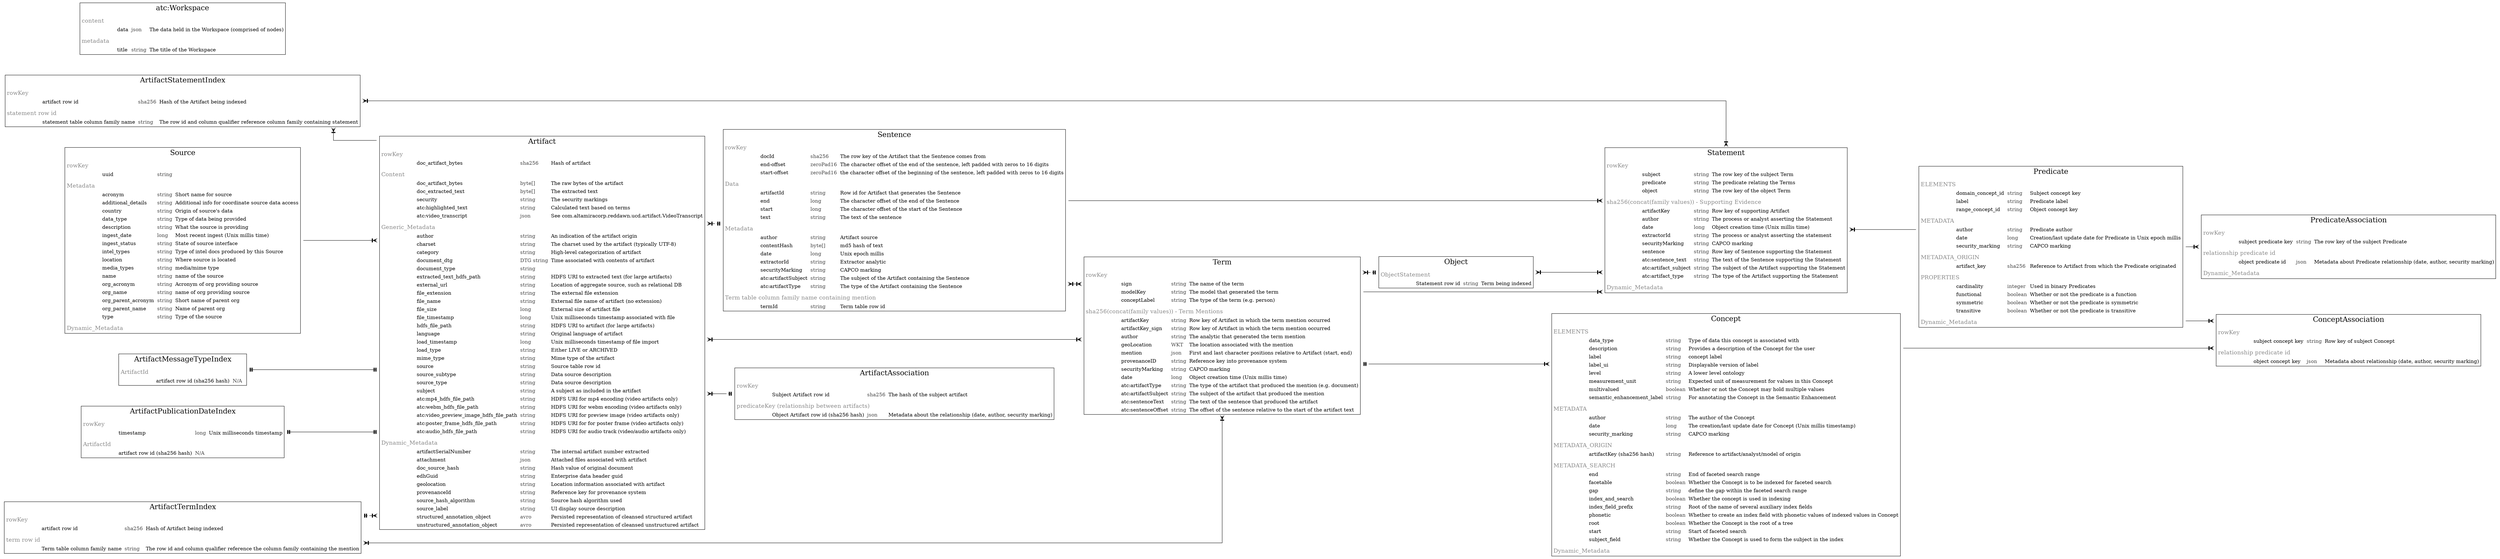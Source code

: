 digraph models_diagram {
  graph [splines=ortho, nodesep=0.7]
  node [shape=plaintext]
  rankdir = LR

  "Artifact" [label=<<table border="1" cellborder="0" cellspacing="0" cellpadding="4"><tr><td colspan="4" align="CENTER"><font point-size="20">Artifact</font></td></tr><tr><td colspan="4"><table height="0" border="0" bgcolor="#333333" cellborder="0" cellspacing="0" cellpadding="0"><tr><td></td></tr></table></td></tr><tr><td colspan="4" color="GREY" align="LEFT"><font color="#888888" point-size="16">rowKey</font></td></tr><tr><td align="LEFT" width="100"></td><td align="LEFT">doc_artifact_bytes</td><td align="LEFT"><font color="#444444">sha256</font></td><td align="LEFT">Hash of artifact</td></tr><tr><td colspan="4"><table height="0" border="0" bgcolor="#333333" cellborder="0" cellspacing="0" cellpadding="0"><tr><td></td></tr></table></td></tr><tr><td colspan="4" color="GREY" align="LEFT"><font color="#888888" point-size="16">Content</font></td></tr><tr><td align="LEFT" width="100"></td><td align="LEFT">doc_artifact_bytes</td><td align="LEFT"><font color="#444444">byte[]</font></td><td align="LEFT">The raw bytes of the artifact</td></tr><tr><td align="LEFT" width="100"></td><td align="LEFT">doc_extracted_text</td><td align="LEFT"><font color="#444444">byte[]</font></td><td align="LEFT">The extracted text</td></tr><tr><td align="LEFT" width="100"></td><td align="LEFT">security</td><td align="LEFT"><font color="#444444">string</font></td><td align="LEFT">The security markings</td></tr><tr><td align="LEFT" width="100"></td><td align="LEFT">atc:highlighted_text</td><td align="LEFT"><font color="#444444">string</font></td><td align="LEFT">Calculated text based on terms</td></tr><tr><td align="LEFT" width="100"></td><td align="LEFT">atc:video_transcript</td><td align="LEFT"><font color="#444444">json</font></td><td align="LEFT">See com.altamiracorp.reddawn.ucd.artifact.VideoTranscript</td></tr><tr><td colspan="4"><table height="0" border="0" bgcolor="#333333" cellborder="0" cellspacing="0" cellpadding="0"><tr><td></td></tr></table></td></tr><tr><td colspan="4" color="GREY" align="LEFT"><font color="#888888" point-size="16">Generic_Metadata</font></td></tr><tr><td align="LEFT" width="100"></td><td align="LEFT">author</td><td align="LEFT"><font color="#444444">string</font></td><td align="LEFT">An indication of the artifact origin</td></tr><tr><td align="LEFT" width="100"></td><td align="LEFT">charset</td><td align="LEFT"><font color="#444444">string</font></td><td align="LEFT">The charset used by the artifact (typically UTF-8)</td></tr><tr><td align="LEFT" width="100"></td><td align="LEFT">category</td><td align="LEFT"><font color="#444444">string</font></td><td align="LEFT">High-level categorization of artifact</td></tr><tr><td align="LEFT" width="100"></td><td align="LEFT">document_dtg</td><td align="LEFT"><font color="#444444">DTG string</font></td><td align="LEFT">Time associated with contents of artifact</td></tr><tr><td align="LEFT" width="100"></td><td align="LEFT">document_type</td><td align="LEFT"><font color="#444444">string</font></td><td align="LEFT"></td></tr><tr><td align="LEFT" width="100"></td><td align="LEFT">extracted_text_hdfs_path</td><td align="LEFT"><font color="#444444">string</font></td><td align="LEFT">HDFS URI to extracted text (for large artifacts)</td></tr><tr><td align="LEFT" width="100"></td><td align="LEFT">external_url</td><td align="LEFT"><font color="#444444">string</font></td><td align="LEFT">Location of aggregate source, such as relational DB</td></tr><tr><td align="LEFT" width="100"></td><td align="LEFT">file_extension</td><td align="LEFT"><font color="#444444">string</font></td><td align="LEFT">The external file extension</td></tr><tr><td align="LEFT" width="100"></td><td align="LEFT">file_name</td><td align="LEFT"><font color="#444444">string</font></td><td align="LEFT">External file name of artifact (no extension)</td></tr><tr><td align="LEFT" width="100"></td><td align="LEFT">file_size</td><td align="LEFT"><font color="#444444">long</font></td><td align="LEFT">External size of artifact file</td></tr><tr><td align="LEFT" width="100"></td><td align="LEFT">file_timestamp</td><td align="LEFT"><font color="#444444">long</font></td><td align="LEFT">Unix milliseconds timestamp associated with file</td></tr><tr><td align="LEFT" width="100"></td><td align="LEFT">hdfs_file_path</td><td align="LEFT"><font color="#444444">string</font></td><td align="LEFT">HDFS URI to artifact (for large artifacts)</td></tr><tr><td align="LEFT" width="100"></td><td align="LEFT">language</td><td align="LEFT"><font color="#444444">string</font></td><td align="LEFT">Original language of artifact</td></tr><tr><td align="LEFT" width="100"></td><td align="LEFT">load_timestamp</td><td align="LEFT"><font color="#444444">long</font></td><td align="LEFT">Unix milliseconds timestamp of file import</td></tr><tr><td align="LEFT" width="100"></td><td align="LEFT">load_type</td><td align="LEFT"><font color="#444444">string</font></td><td align="LEFT">Either LIVE or ARCHIVED</td></tr><tr><td align="LEFT" width="100"></td><td align="LEFT">mime_type</td><td align="LEFT"><font color="#444444">string</font></td><td align="LEFT">Mime type of the artifact</td></tr><tr><td align="LEFT" width="100"></td><td align="LEFT">source</td><td align="LEFT"><font color="#444444">string</font></td><td align="LEFT">Source table row id</td></tr><tr><td align="LEFT" width="100"></td><td align="LEFT">source_subtype</td><td align="LEFT"><font color="#444444">string</font></td><td align="LEFT">Data source description</td></tr><tr><td align="LEFT" width="100"></td><td align="LEFT">source_type</td><td align="LEFT"><font color="#444444">string</font></td><td align="LEFT">Data source description</td></tr><tr><td align="LEFT" width="100"></td><td align="LEFT">subject</td><td align="LEFT"><font color="#444444">string</font></td><td align="LEFT">A subject as included in the artifact</td></tr><tr><td align="LEFT" width="100"></td><td align="LEFT">atc:mp4_hdfs_file_path</td><td align="LEFT"><font color="#444444">string</font></td><td align="LEFT">HDFS URI for mp4 encoding (video artifacts only)</td></tr><tr><td align="LEFT" width="100"></td><td align="LEFT">atc:webm_hdfs_file_path</td><td align="LEFT"><font color="#444444">string</font></td><td align="LEFT">HDFS URI for webm encoding (video artifacts only)</td></tr><tr><td align="LEFT" width="100"></td><td align="LEFT">atc:video_preview_image_hdfs_file_path</td><td align="LEFT"><font color="#444444">string</font></td><td align="LEFT">HDFS URI for preview image (video artifacts only)</td></tr><tr><td align="LEFT" width="100"></td><td align="LEFT">atc:poster_frame_hdfs_file_path</td><td align="LEFT"><font color="#444444">string</font></td><td align="LEFT">HDFS URI for for poster frame (video artifacts only)</td></tr><tr><td align="LEFT" width="100"></td><td align="LEFT">atc:audio_hdfs_file_path</td><td align="LEFT"><font color="#444444">string</font></td><td align="LEFT">HDFS URI for audio track (video/audio artifacts only)</td></tr><tr><td colspan="4"><table height="0" border="0" bgcolor="#333333" cellborder="0" cellspacing="0" cellpadding="0"><tr><td></td></tr></table></td></tr><tr><td colspan="4" color="GREY" align="LEFT"><font color="#888888" point-size="16">Dynamic_Metadata</font></td></tr><tr><td align="LEFT" width="100"></td><td align="LEFT">artifactSerialNumber</td><td align="LEFT"><font color="#444444">string</font></td><td align="LEFT">The internal artifact number extracted</td></tr><tr><td align="LEFT" width="100"></td><td align="LEFT">attachment</td><td align="LEFT"><font color="#444444">json</font></td><td align="LEFT">Attached files associated with artifact</td></tr><tr><td align="LEFT" width="100"></td><td align="LEFT">doc_source_hash</td><td align="LEFT"><font color="#444444">string</font></td><td align="LEFT">Hash value of original document</td></tr><tr><td align="LEFT" width="100"></td><td align="LEFT">edhGuid</td><td align="LEFT"><font color="#444444">string</font></td><td align="LEFT">Enterprise data header guid</td></tr><tr><td align="LEFT" width="100"></td><td align="LEFT">geolocation</td><td align="LEFT"><font color="#444444">string</font></td><td align="LEFT">Location information associated with artifact</td></tr><tr><td align="LEFT" width="100"></td><td align="LEFT">provenanceId</td><td align="LEFT"><font color="#444444">string</font></td><td align="LEFT">Reference key for provenance system</td></tr><tr><td align="LEFT" width="100"></td><td align="LEFT">source_hash_algorithm</td><td align="LEFT"><font color="#444444">string</font></td><td align="LEFT">Source hash algorithm used</td></tr><tr><td align="LEFT" width="100"></td><td align="LEFT">source_label</td><td align="LEFT"><font color="#444444">string</font></td><td align="LEFT">UI display source description</td></tr><tr><td align="LEFT" width="100"></td><td align="LEFT">structured_annotation_object</td><td align="LEFT"><font color="#444444">avro</font></td><td align="LEFT">Persisted representation of cleansed structured artifact</td></tr><tr><td align="LEFT" width="100"></td><td align="LEFT">unstructured_annotation_object</td><td align="LEFT"><font color="#444444">avro</font></td><td align="LEFT">Persisted representation of cleansed unstructured artifact</td></tr></table>>];
"Artifact" -> "Sentence" [arrowtail=teetee, arrowhead=crowtee, dir=both]
"Artifact" -> "ArtifactAssociation" [arrowtail=teetee, arrowhead=crowtee, dir=both]
"Artifact" -> "Term" [arrowtail=crowtee, arrowhead=crowtee, dir=both]
"ArtifactAssociation" [label=<<table border="1" cellborder="0" cellspacing="0" cellpadding="4"><tr><td colspan="4" align="CENTER"><font point-size="20">ArtifactAssociation</font></td></tr><tr><td colspan="4"><table height="0" border="0" bgcolor="#333333" cellborder="0" cellspacing="0" cellpadding="0"><tr><td></td></tr></table></td></tr><tr><td colspan="4" color="GREY" align="LEFT"><font color="#888888" point-size="16">rowKey</font></td></tr><tr><td align="LEFT" width="100"></td><td align="LEFT">Subject Artifact row id</td><td align="LEFT"><font color="#444444">sha256</font></td><td align="LEFT">The hash of the subject artifact</td></tr><tr><td colspan="4"><table height="0" border="0" bgcolor="#333333" cellborder="0" cellspacing="0" cellpadding="0"><tr><td></td></tr></table></td></tr><tr><td colspan="4" color="GREY" align="LEFT"><font color="#888888" point-size="16">predicateKey (relationship between artifacts)</font></td></tr><tr><td align="LEFT" width="100"></td><td align="LEFT">Object Artifact row id (sha256 hash)</td><td align="LEFT"><font color="#444444">json</font></td><td align="LEFT">Metadata about the relationship (date, author, security marking)</td></tr></table>>];
"ArtifactMessageTypeIndex" [label=<<table border="1" cellborder="0" cellspacing="0" cellpadding="4"><tr><td colspan="4" align="CENTER"><font point-size="20">ArtifactMessageTypeIndex</font></td></tr><tr><td colspan="4"><table height="0" border="0" bgcolor="#333333" cellborder="0" cellspacing="0" cellpadding="0"><tr><td></td></tr></table></td></tr><tr><td colspan="4" color="GREY" align="LEFT"><font color="#888888" point-size="16">ArtifactId</font></td></tr><tr><td align="LEFT" width="100"></td><td align="LEFT">artifact row id (sha256 hash)</td><td align="LEFT"><font color="#444444">N/A</font></td><td align="LEFT"></td></tr></table>>];
"ArtifactMessageTypeIndex" -> "Artifact" [arrowtail=teetee, arrowhead=teetee, dir=both]
"ArtifactPublicationDateIndex" [label=<<table border="1" cellborder="0" cellspacing="0" cellpadding="4"><tr><td colspan="4" align="CENTER"><font point-size="20">ArtifactPublicationDateIndex</font></td></tr><tr><td colspan="4"><table height="0" border="0" bgcolor="#333333" cellborder="0" cellspacing="0" cellpadding="0"><tr><td></td></tr></table></td></tr><tr><td colspan="4" color="GREY" align="LEFT"><font color="#888888" point-size="16">rowKey</font></td></tr><tr><td align="LEFT" width="100"></td><td align="LEFT">timestamp</td><td align="LEFT"><font color="#444444">long</font></td><td align="LEFT">Unix milliseconds timestamp</td></tr><tr><td colspan="4"><table height="0" border="0" bgcolor="#333333" cellborder="0" cellspacing="0" cellpadding="0"><tr><td></td></tr></table></td></tr><tr><td colspan="4" color="GREY" align="LEFT"><font color="#888888" point-size="16">ArtifactId</font></td></tr><tr><td align="LEFT" width="100"></td><td align="LEFT">artifact row id (sha256 hash)</td><td align="LEFT"><font color="#444444">N/A</font></td><td align="LEFT"></td></tr></table>>];
"ArtifactPublicationDateIndex" -> "Artifact" [arrowtail=teetee, arrowhead=teetee, dir=both]
"ArtifactStatementIndex" [label=<<table border="1" cellborder="0" cellspacing="0" cellpadding="4"><tr><td colspan="4" align="CENTER"><font point-size="20">ArtifactStatementIndex</font></td></tr><tr><td colspan="4"><table height="0" border="0" bgcolor="#333333" cellborder="0" cellspacing="0" cellpadding="0"><tr><td></td></tr></table></td></tr><tr><td colspan="4" color="GREY" align="LEFT"><font color="#888888" point-size="16">rowKey</font></td></tr><tr><td align="LEFT" width="100"></td><td align="LEFT">artifact row id</td><td align="LEFT"><font color="#444444">sha256</font></td><td align="LEFT">Hash of the Artifact being indexed</td></tr><tr><td colspan="4"><table height="0" border="0" bgcolor="#333333" cellborder="0" cellspacing="0" cellpadding="0"><tr><td></td></tr></table></td></tr><tr><td colspan="4" color="GREY" align="LEFT"><font color="#888888" point-size="16">statement row id</font></td></tr><tr><td align="LEFT" width="100"></td><td align="LEFT">statement table column family name</td><td align="LEFT"><font color="#444444">string</font></td><td align="LEFT">The row id and column qualifier reference column family containing statement</td></tr></table>>];
"ArtifactStatementIndex" -> "Statement" [arrowtail=crowtee, arrowhead=crowtee, dir=both]
"ArtifactStatementIndex" -> "Artifact" [arrowtail=crowtee, arrowhead=none, dir=both]
"ArtifactTermIndex" [label=<<table border="1" cellborder="0" cellspacing="0" cellpadding="4"><tr><td colspan="4" align="CENTER"><font point-size="20">ArtifactTermIndex</font></td></tr><tr><td colspan="4"><table height="0" border="0" bgcolor="#333333" cellborder="0" cellspacing="0" cellpadding="0"><tr><td></td></tr></table></td></tr><tr><td colspan="4" color="GREY" align="LEFT"><font color="#888888" point-size="16">rowKey</font></td></tr><tr><td align="LEFT" width="100"></td><td align="LEFT">artifact row id</td><td align="LEFT"><font color="#444444">sha256</font></td><td align="LEFT">Hash of Artifact being indexed</td></tr><tr><td colspan="4"><table height="0" border="0" bgcolor="#333333" cellborder="0" cellspacing="0" cellpadding="0"><tr><td></td></tr></table></td></tr><tr><td colspan="4" color="GREY" align="LEFT"><font color="#888888" point-size="16">term row id</font></td></tr><tr><td align="LEFT" width="100"></td><td align="LEFT">Term table column family name</td><td align="LEFT"><font color="#444444">string</font></td><td align="LEFT">The row id and column qualifier reference the column family containing the mention</td></tr></table>>];
"ArtifactTermIndex" -> "Artifact" [arrowtail=crowtee, arrowhead=teetee, dir=both]
"ArtifactTermIndex" -> "Term" [arrowtail=crowtee, arrowhead=crowtee, dir=both]
"Concept" [label=<<table border="1" cellborder="0" cellspacing="0" cellpadding="4"><tr><td colspan="4" align="CENTER"><font point-size="20">Concept</font></td></tr><tr><td colspan="4"><table height="0" border="0" bgcolor="#333333" cellborder="0" cellspacing="0" cellpadding="0"><tr><td></td></tr></table></td></tr><tr><td colspan="4" color="GREY" align="LEFT"><font color="#888888" point-size="16">ELEMENTS</font></td></tr><tr><td align="LEFT" width="100"></td><td align="LEFT">data_type</td><td align="LEFT"><font color="#444444">string</font></td><td align="LEFT">Type of data this concept is associated with</td></tr><tr><td align="LEFT" width="100"></td><td align="LEFT">description</td><td align="LEFT"><font color="#444444">string</font></td><td align="LEFT">Provides a description of the Concept for the user</td></tr><tr><td align="LEFT" width="100"></td><td align="LEFT">label</td><td align="LEFT"><font color="#444444">string</font></td><td align="LEFT">concept label</td></tr><tr><td align="LEFT" width="100"></td><td align="LEFT">label_ui</td><td align="LEFT"><font color="#444444">string</font></td><td align="LEFT">Displayable version of label</td></tr><tr><td align="LEFT" width="100"></td><td align="LEFT">level</td><td align="LEFT"><font color="#444444">string</font></td><td align="LEFT">A lower level ontology</td></tr><tr><td align="LEFT" width="100"></td><td align="LEFT">measurement_unit</td><td align="LEFT"><font color="#444444">string</font></td><td align="LEFT">Expected unit of measurement for values in this Concept</td></tr><tr><td align="LEFT" width="100"></td><td align="LEFT">multivalued</td><td align="LEFT"><font color="#444444">boolean</font></td><td align="LEFT">Whether or not the Concept may hold multiple values</td></tr><tr><td align="LEFT" width="100"></td><td align="LEFT">semantic_enhancement_label</td><td align="LEFT"><font color="#444444">string</font></td><td align="LEFT">For annotating the Concept in the Semantic Enhancement</td></tr><tr><td colspan="4"><table height="0" border="0" bgcolor="#333333" cellborder="0" cellspacing="0" cellpadding="0"><tr><td></td></tr></table></td></tr><tr><td colspan="4" color="GREY" align="LEFT"><font color="#888888" point-size="16">METADATA</font></td></tr><tr><td align="LEFT" width="100"></td><td align="LEFT">author</td><td align="LEFT"><font color="#444444">string</font></td><td align="LEFT">The author of the Concept</td></tr><tr><td align="LEFT" width="100"></td><td align="LEFT">date</td><td align="LEFT"><font color="#444444">long</font></td><td align="LEFT">The creation/last update date for Concept (Unix millis timestamp)</td></tr><tr><td align="LEFT" width="100"></td><td align="LEFT">security_marking</td><td align="LEFT"><font color="#444444">string</font></td><td align="LEFT">CAPCO marking</td></tr><tr><td colspan="4"><table height="0" border="0" bgcolor="#333333" cellborder="0" cellspacing="0" cellpadding="0"><tr><td></td></tr></table></td></tr><tr><td colspan="4" color="GREY" align="LEFT"><font color="#888888" point-size="16">METADATA_ORIGIN</font></td></tr><tr><td align="LEFT" width="100"></td><td align="LEFT">artifactKey (sha256 hash)</td><td align="LEFT"><font color="#444444">string</font></td><td align="LEFT">Reference to artifact/analyst/model of origin</td></tr><tr><td colspan="4"><table height="0" border="0" bgcolor="#333333" cellborder="0" cellspacing="0" cellpadding="0"><tr><td></td></tr></table></td></tr><tr><td colspan="4" color="GREY" align="LEFT"><font color="#888888" point-size="16">METADATA_SEARCH</font></td></tr><tr><td align="LEFT" width="100"></td><td align="LEFT">end</td><td align="LEFT"><font color="#444444">string</font></td><td align="LEFT">End of faceted search range</td></tr><tr><td align="LEFT" width="100"></td><td align="LEFT">facetable</td><td align="LEFT"><font color="#444444">boolean</font></td><td align="LEFT">Whether the Concept is to be indexed for faceted search</td></tr><tr><td align="LEFT" width="100"></td><td align="LEFT">gap</td><td align="LEFT"><font color="#444444">string</font></td><td align="LEFT">define the gap within the faceted search range</td></tr><tr><td align="LEFT" width="100"></td><td align="LEFT">index_and_search</td><td align="LEFT"><font color="#444444">boolean</font></td><td align="LEFT">Whether the concept is used in indexing</td></tr><tr><td align="LEFT" width="100"></td><td align="LEFT">index_field_prefix</td><td align="LEFT"><font color="#444444">string</font></td><td align="LEFT">Root of the name of several auxiliary index fields</td></tr><tr><td align="LEFT" width="100"></td><td align="LEFT">phonetic</td><td align="LEFT"><font color="#444444">boolean</font></td><td align="LEFT">Whether to create an index field with phonetic values of indexed values in Concept</td></tr><tr><td align="LEFT" width="100"></td><td align="LEFT">root</td><td align="LEFT"><font color="#444444">boolean</font></td><td align="LEFT">Whether the Concept is the root of a tree</td></tr><tr><td align="LEFT" width="100"></td><td align="LEFT">start</td><td align="LEFT"><font color="#444444">string</font></td><td align="LEFT">Start of faceted search</td></tr><tr><td align="LEFT" width="100"></td><td align="LEFT">subject_field</td><td align="LEFT"><font color="#444444">string</font></td><td align="LEFT">Whether the Concept is used to form the subject in the index</td></tr><tr><td colspan="4"><table height="0" border="0" bgcolor="#333333" cellborder="0" cellspacing="0" cellpadding="0"><tr><td></td></tr></table></td></tr><tr><td colspan="4" color="GREY" align="LEFT"><font color="#888888" point-size="16">Dynamic_Metadata</font></td></tr></table>>];
"Concept" -> "ConceptAssociation" [arrowtail=none, arrowhead=crowtee, dir=both]
"ConceptAssociation" [label=<<table border="1" cellborder="0" cellspacing="0" cellpadding="4"><tr><td colspan="4" align="CENTER"><font point-size="20">ConceptAssociation</font></td></tr><tr><td colspan="4"><table height="0" border="0" bgcolor="#333333" cellborder="0" cellspacing="0" cellpadding="0"><tr><td></td></tr></table></td></tr><tr><td colspan="4" color="GREY" align="LEFT"><font color="#888888" point-size="16">rowKey</font></td></tr><tr><td align="LEFT" width="100"></td><td align="LEFT">subject concept key</td><td align="LEFT"><font color="#444444">string</font></td><td align="LEFT">Row key of subject Concept</td></tr><tr><td colspan="4"><table height="0" border="0" bgcolor="#333333" cellborder="0" cellspacing="0" cellpadding="0"><tr><td></td></tr></table></td></tr><tr><td colspan="4" color="GREY" align="LEFT"><font color="#888888" point-size="16">relationship predicate id</font></td></tr><tr><td align="LEFT" width="100"></td><td align="LEFT">object concept key</td><td align="LEFT"><font color="#444444">json</font></td><td align="LEFT">Metadata about relationship (date, author, security marking)</td></tr></table>>];
"Object" [label=<<table border="1" cellborder="0" cellspacing="0" cellpadding="4"><tr><td colspan="4" align="CENTER"><font point-size="20">Object</font></td></tr><tr><td colspan="4"><table height="0" border="0" bgcolor="#333333" cellborder="0" cellspacing="0" cellpadding="0"><tr><td></td></tr></table></td></tr><tr><td colspan="4" color="GREY" align="LEFT"><font color="#888888" point-size="16">ObjectStatement</font></td></tr><tr><td align="LEFT" width="100"></td><td align="LEFT">Statement row id</td><td align="LEFT"><font color="#444444">string</font></td><td align="LEFT">Term being indexed</td></tr></table>>];
"Object" -> "Statement" [arrowtail=crowtee, arrowhead=crowtee, dir=both]
"Predicate" [label=<<table border="1" cellborder="0" cellspacing="0" cellpadding="4"><tr><td colspan="4" align="CENTER"><font point-size="20">Predicate</font></td></tr><tr><td colspan="4"><table height="0" border="0" bgcolor="#333333" cellborder="0" cellspacing="0" cellpadding="0"><tr><td></td></tr></table></td></tr><tr><td colspan="4" color="GREY" align="LEFT"><font color="#888888" point-size="16">ELEMENTS</font></td></tr><tr><td align="LEFT" width="100"></td><td align="LEFT">domain_concept_id</td><td align="LEFT"><font color="#444444">string</font></td><td align="LEFT">Subject concept key</td></tr><tr><td align="LEFT" width="100"></td><td align="LEFT">label</td><td align="LEFT"><font color="#444444">string</font></td><td align="LEFT">Predicate label</td></tr><tr><td align="LEFT" width="100"></td><td align="LEFT">range_concept_id</td><td align="LEFT"><font color="#444444">string</font></td><td align="LEFT">Object concept key</td></tr><tr><td colspan="4"><table height="0" border="0" bgcolor="#333333" cellborder="0" cellspacing="0" cellpadding="0"><tr><td></td></tr></table></td></tr><tr><td colspan="4" color="GREY" align="LEFT"><font color="#888888" point-size="16">METADATA</font></td></tr><tr><td align="LEFT" width="100"></td><td align="LEFT">author</td><td align="LEFT"><font color="#444444">string</font></td><td align="LEFT">Predicate author</td></tr><tr><td align="LEFT" width="100"></td><td align="LEFT">date</td><td align="LEFT"><font color="#444444">long</font></td><td align="LEFT">Creation/last update date for Predicate in Unix epoch millis</td></tr><tr><td align="LEFT" width="100"></td><td align="LEFT">security_marking</td><td align="LEFT"><font color="#444444">string</font></td><td align="LEFT">CAPCO marking</td></tr><tr><td colspan="4"><table height="0" border="0" bgcolor="#333333" cellborder="0" cellspacing="0" cellpadding="0"><tr><td></td></tr></table></td></tr><tr><td colspan="4" color="GREY" align="LEFT"><font color="#888888" point-size="16">METADATA_ORIGIN</font></td></tr><tr><td align="LEFT" width="100"></td><td align="LEFT">artifact_key</td><td align="LEFT"><font color="#444444">sha256</font></td><td align="LEFT">Reference to Artifact from which the Predicate originated</td></tr><tr><td colspan="4"><table height="0" border="0" bgcolor="#333333" cellborder="0" cellspacing="0" cellpadding="0"><tr><td></td></tr></table></td></tr><tr><td colspan="4" color="GREY" align="LEFT"><font color="#888888" point-size="16">PROPERTIES</font></td></tr><tr><td align="LEFT" width="100"></td><td align="LEFT">cardinality</td><td align="LEFT"><font color="#444444">integer</font></td><td align="LEFT">Used in binary Predicates</td></tr><tr><td align="LEFT" width="100"></td><td align="LEFT">functional</td><td align="LEFT"><font color="#444444">boolean</font></td><td align="LEFT">Whether or not the predicate is a function</td></tr><tr><td align="LEFT" width="100"></td><td align="LEFT">symmetric</td><td align="LEFT"><font color="#444444">boolean</font></td><td align="LEFT">Whether or not the predicate is symmetric</td></tr><tr><td align="LEFT" width="100"></td><td align="LEFT">transitive</td><td align="LEFT"><font color="#444444">boolean</font></td><td align="LEFT">Whether or not the predicate is transitive</td></tr><tr><td colspan="4"><table height="0" border="0" bgcolor="#333333" cellborder="0" cellspacing="0" cellpadding="0"><tr><td></td></tr></table></td></tr><tr><td colspan="4" color="GREY" align="LEFT"><font color="#888888" point-size="16">Dynamic_Metadata</font></td></tr></table>>];
"Predicate" -> "PredicateAssociation" [arrowtail=none, arrowhead=crowtee, dir=both]
"Predicate" -> "ConceptAssociation" [arrowtail=none, arrowhead=crowtee, dir=both]
"PredicateAssociation" [label=<<table border="1" cellborder="0" cellspacing="0" cellpadding="4"><tr><td colspan="4" align="CENTER"><font point-size="20">PredicateAssociation</font></td></tr><tr><td colspan="4"><table height="0" border="0" bgcolor="#333333" cellborder="0" cellspacing="0" cellpadding="0"><tr><td></td></tr></table></td></tr><tr><td colspan="4" color="GREY" align="LEFT"><font color="#888888" point-size="16">rowKey</font></td></tr><tr><td align="LEFT" width="100"></td><td align="LEFT">subject predicate key</td><td align="LEFT"><font color="#444444">string</font></td><td align="LEFT">The row key of the subject Predicate</td></tr><tr><td colspan="4"><table height="0" border="0" bgcolor="#333333" cellborder="0" cellspacing="0" cellpadding="0"><tr><td></td></tr></table></td></tr><tr><td colspan="4" color="GREY" align="LEFT"><font color="#888888" point-size="16">relationship predicate id</font></td></tr><tr><td align="LEFT" width="100"></td><td align="LEFT">object predicate id</td><td align="LEFT"><font color="#444444">json</font></td><td align="LEFT">Metadata about Predicate relationship (date, author, security marking)</td></tr><tr><td colspan="4"><table height="0" border="0" bgcolor="#333333" cellborder="0" cellspacing="0" cellpadding="0"><tr><td></td></tr></table></td></tr><tr><td colspan="4" color="GREY" align="LEFT"><font color="#888888" point-size="16">Dynamic_Metadata</font></td></tr></table>>];
"Sentence" [label=<<table border="1" cellborder="0" cellspacing="0" cellpadding="4"><tr><td colspan="4" align="CENTER"><font point-size="20">Sentence</font></td></tr><tr><td colspan="4"><table height="0" border="0" bgcolor="#333333" cellborder="0" cellspacing="0" cellpadding="0"><tr><td></td></tr></table></td></tr><tr><td colspan="4" color="GREY" align="LEFT"><font color="#888888" point-size="16">rowKey</font></td></tr><tr><td align="LEFT" width="100"></td><td align="LEFT">docId</td><td align="LEFT"><font color="#444444">sha256</font></td><td align="LEFT">The row key of the Artifact that the Sentence comes from</td></tr><tr><td align="LEFT" width="100"></td><td align="LEFT">end-offset</td><td align="LEFT"><font color="#444444">zeroPad16</font></td><td align="LEFT">The character offset of the end of the sentence, left padded with zeros to 16 digits</td></tr><tr><td align="LEFT" width="100"></td><td align="LEFT">start-offset</td><td align="LEFT"><font color="#444444">zeroPad16</font></td><td align="LEFT">the character offset of the beginning of the sentence, left padded with zeros to 16 digits</td></tr><tr><td colspan="4"><table height="0" border="0" bgcolor="#333333" cellborder="0" cellspacing="0" cellpadding="0"><tr><td></td></tr></table></td></tr><tr><td colspan="4" color="GREY" align="LEFT"><font color="#888888" point-size="16">Data</font></td></tr><tr><td align="LEFT" width="100"></td><td align="LEFT">artifactId</td><td align="LEFT"><font color="#444444">string</font></td><td align="LEFT">Row id for Artifact that generates the Sentence</td></tr><tr><td align="LEFT" width="100"></td><td align="LEFT">end</td><td align="LEFT"><font color="#444444">long</font></td><td align="LEFT">The character offset of the end of the Sentence</td></tr><tr><td align="LEFT" width="100"></td><td align="LEFT">start</td><td align="LEFT"><font color="#444444">long</font></td><td align="LEFT">The character offset of the start of the Sentence</td></tr><tr><td align="LEFT" width="100"></td><td align="LEFT">text</td><td align="LEFT"><font color="#444444">string</font></td><td align="LEFT">The text of the sentence</td></tr><tr><td colspan="4"><table height="0" border="0" bgcolor="#333333" cellborder="0" cellspacing="0" cellpadding="0"><tr><td></td></tr></table></td></tr><tr><td colspan="4" color="GREY" align="LEFT"><font color="#888888" point-size="16">Metadata</font></td></tr><tr><td align="LEFT" width="100"></td><td align="LEFT">author</td><td align="LEFT"><font color="#444444">string</font></td><td align="LEFT">Artifact source</td></tr><tr><td align="LEFT" width="100"></td><td align="LEFT">contentHash</td><td align="LEFT"><font color="#444444">byte[]</font></td><td align="LEFT">md5 hash of text</td></tr><tr><td align="LEFT" width="100"></td><td align="LEFT">date</td><td align="LEFT"><font color="#444444">long</font></td><td align="LEFT">Unix epoch millis</td></tr><tr><td align="LEFT" width="100"></td><td align="LEFT">extractorId</td><td align="LEFT"><font color="#444444">string</font></td><td align="LEFT">Extractor analytic</td></tr><tr><td align="LEFT" width="100"></td><td align="LEFT">securityMarking</td><td align="LEFT"><font color="#444444">string</font></td><td align="LEFT">CAPCO marking</td></tr><tr><td align="LEFT" width="100"></td><td align="LEFT">atc:artifactSubject</td><td align="LEFT"><font color="#444444">string</font></td><td align="LEFT">The subject of the Artifact containing the Sentence</td></tr><tr><td align="LEFT" width="100"></td><td align="LEFT">atc:artifactType</td><td align="LEFT"><font color="#444444">string</font></td><td align="LEFT">The type of the Artifact containing the Sentence</td></tr><tr><td colspan="4"><table height="0" border="0" bgcolor="#333333" cellborder="0" cellspacing="0" cellpadding="0"><tr><td></td></tr></table></td></tr><tr><td colspan="4" color="GREY" align="LEFT"><font color="#888888" point-size="16">Term table column family name containing mention</font></td></tr><tr><td align="LEFT" width="100"></td><td align="LEFT">termId</td><td align="LEFT"><font color="#444444">string</font></td><td align="LEFT">Term table row id</td></tr></table>>];
"Sentence" -> "Term" [arrowtail=crowtee, arrowhead=crowtee, dir=both]
"Source" [label=<<table border="1" cellborder="0" cellspacing="0" cellpadding="4"><tr><td colspan="4" align="CENTER"><font point-size="20">Source</font></td></tr><tr><td colspan="4"><table height="0" border="0" bgcolor="#333333" cellborder="0" cellspacing="0" cellpadding="0"><tr><td></td></tr></table></td></tr><tr><td colspan="4" color="GREY" align="LEFT"><font color="#888888" point-size="16">rowKey</font></td></tr><tr><td align="LEFT" width="100"></td><td align="LEFT">uuid</td><td align="LEFT"><font color="#444444">string</font></td><td align="LEFT"></td></tr><tr><td colspan="4"><table height="0" border="0" bgcolor="#333333" cellborder="0" cellspacing="0" cellpadding="0"><tr><td></td></tr></table></td></tr><tr><td colspan="4" color="GREY" align="LEFT"><font color="#888888" point-size="16">Metadata</font></td></tr><tr><td align="LEFT" width="100"></td><td align="LEFT">acronym</td><td align="LEFT"><font color="#444444">string</font></td><td align="LEFT">Short name for source</td></tr><tr><td align="LEFT" width="100"></td><td align="LEFT">additional_details</td><td align="LEFT"><font color="#444444">string</font></td><td align="LEFT">Additional info for coordinate source data access</td></tr><tr><td align="LEFT" width="100"></td><td align="LEFT">country</td><td align="LEFT"><font color="#444444">string</font></td><td align="LEFT">Origin of source&#39;s data</td></tr><tr><td align="LEFT" width="100"></td><td align="LEFT">data_type</td><td align="LEFT"><font color="#444444">string</font></td><td align="LEFT">Type of data being provided</td></tr><tr><td align="LEFT" width="100"></td><td align="LEFT">description</td><td align="LEFT"><font color="#444444">string</font></td><td align="LEFT">What the source is providing</td></tr><tr><td align="LEFT" width="100"></td><td align="LEFT">ingest_date</td><td align="LEFT"><font color="#444444">long</font></td><td align="LEFT">Most recent ingest (Unix millis time)</td></tr><tr><td align="LEFT" width="100"></td><td align="LEFT">ingest_status</td><td align="LEFT"><font color="#444444">string</font></td><td align="LEFT">State of source interface</td></tr><tr><td align="LEFT" width="100"></td><td align="LEFT">intel_types</td><td align="LEFT"><font color="#444444">string</font></td><td align="LEFT">Type of intel docs produced by this Source</td></tr><tr><td align="LEFT" width="100"></td><td align="LEFT">location</td><td align="LEFT"><font color="#444444">string</font></td><td align="LEFT">Where source is located</td></tr><tr><td align="LEFT" width="100"></td><td align="LEFT">media_types</td><td align="LEFT"><font color="#444444">string</font></td><td align="LEFT">media/mime type</td></tr><tr><td align="LEFT" width="100"></td><td align="LEFT">name</td><td align="LEFT"><font color="#444444">string</font></td><td align="LEFT">name of the source</td></tr><tr><td align="LEFT" width="100"></td><td align="LEFT">org_acronym</td><td align="LEFT"><font color="#444444">string</font></td><td align="LEFT">Acronym of org providing source</td></tr><tr><td align="LEFT" width="100"></td><td align="LEFT">org_name</td><td align="LEFT"><font color="#444444">string</font></td><td align="LEFT">name of org providing source</td></tr><tr><td align="LEFT" width="100"></td><td align="LEFT">org_parent_acronym</td><td align="LEFT"><font color="#444444">string</font></td><td align="LEFT">Short name of parent org</td></tr><tr><td align="LEFT" width="100"></td><td align="LEFT">org_parent_name</td><td align="LEFT"><font color="#444444">string</font></td><td align="LEFT">Name of parent org</td></tr><tr><td align="LEFT" width="100"></td><td align="LEFT">type</td><td align="LEFT"><font color="#444444">string</font></td><td align="LEFT">Type of the source</td></tr><tr><td colspan="4"><table height="0" border="0" bgcolor="#333333" cellborder="0" cellspacing="0" cellpadding="0"><tr><td></td></tr></table></td></tr><tr><td colspan="4" color="GREY" align="LEFT"><font color="#888888" point-size="16">Dynamic_Metadata</font></td></tr></table>>];
"Source" -> "Artifact" [arrowtail=none, arrowhead=crowtee, dir=both]
"Statement" [label=<<table border="1" cellborder="0" cellspacing="0" cellpadding="4"><tr><td colspan="4" align="CENTER"><font point-size="20">Statement</font></td></tr><tr><td colspan="4"><table height="0" border="0" bgcolor="#333333" cellborder="0" cellspacing="0" cellpadding="0"><tr><td></td></tr></table></td></tr><tr><td colspan="4" color="GREY" align="LEFT"><font color="#888888" point-size="16">rowKey</font></td></tr><tr><td align="LEFT" width="100"></td><td align="LEFT">subject</td><td align="LEFT"><font color="#444444">string</font></td><td align="LEFT">The row key of the subject Term</td></tr><tr><td align="LEFT" width="100"></td><td align="LEFT">predicate</td><td align="LEFT"><font color="#444444">string</font></td><td align="LEFT">The predicate relating the Terms</td></tr><tr><td align="LEFT" width="100"></td><td align="LEFT">object</td><td align="LEFT"><font color="#444444">string</font></td><td align="LEFT">The row key of the object Term</td></tr><tr><td colspan="4"><table height="0" border="0" bgcolor="#333333" cellborder="0" cellspacing="0" cellpadding="0"><tr><td></td></tr></table></td></tr><tr><td colspan="4" color="GREY" align="LEFT"><font color="#888888" point-size="16">sha256(concat(family values)) - Supporting Evidence</font></td></tr><tr><td align="LEFT" width="100"></td><td align="LEFT">artifactKey</td><td align="LEFT"><font color="#444444">string</font></td><td align="LEFT">Row key of supporting Artifact</td></tr><tr><td align="LEFT" width="100"></td><td align="LEFT">author</td><td align="LEFT"><font color="#444444">string</font></td><td align="LEFT">The process or analyst asserting the Statement</td></tr><tr><td align="LEFT" width="100"></td><td align="LEFT">date</td><td align="LEFT"><font color="#444444">long</font></td><td align="LEFT">Object creation time (Unix millis time)</td></tr><tr><td align="LEFT" width="100"></td><td align="LEFT">extractorId</td><td align="LEFT"><font color="#444444">string</font></td><td align="LEFT">The process or analyst asserting the statement</td></tr><tr><td align="LEFT" width="100"></td><td align="LEFT">securityMarking</td><td align="LEFT"><font color="#444444">string</font></td><td align="LEFT">CAPCO marking</td></tr><tr><td align="LEFT" width="100"></td><td align="LEFT">sentence</td><td align="LEFT"><font color="#444444">string</font></td><td align="LEFT">Row key of Sentence supporting the Statement</td></tr><tr><td align="LEFT" width="100"></td><td align="LEFT">atc:sentence_text</td><td align="LEFT"><font color="#444444">string</font></td><td align="LEFT">The text of the Sentence supporting the Statement</td></tr><tr><td align="LEFT" width="100"></td><td align="LEFT">atc:artifact_subject</td><td align="LEFT"><font color="#444444">string</font></td><td align="LEFT">The subject of the Artifact supporting the Statement</td></tr><tr><td align="LEFT" width="100"></td><td align="LEFT">atc:artifact_type</td><td align="LEFT"><font color="#444444">string</font></td><td align="LEFT">The type of the Artifact supporting the Statement</td></tr><tr><td colspan="4"><table height="0" border="0" bgcolor="#333333" cellborder="0" cellspacing="0" cellpadding="0"><tr><td></td></tr></table></td></tr><tr><td colspan="4" color="GREY" align="LEFT"><font color="#888888" point-size="16">Dynamic_Metadata</font></td></tr></table>>];
"Statement" -> "Predicate" [arrowtail=crowtee, arrowhead=none, dir=both]
"Statement" -> "Sentence" [arrowtail=crowtee, arrowhead=none, dir=both]
"Term" [label=<<table border="1" cellborder="0" cellspacing="0" cellpadding="4"><tr><td colspan="4" align="CENTER"><font point-size="20">Term</font></td></tr><tr><td colspan="4"><table height="0" border="0" bgcolor="#333333" cellborder="0" cellspacing="0" cellpadding="0"><tr><td></td></tr></table></td></tr><tr><td colspan="4" color="GREY" align="LEFT"><font color="#888888" point-size="16">rowKey</font></td></tr><tr><td align="LEFT" width="100"></td><td align="LEFT">sign</td><td align="LEFT"><font color="#444444">string</font></td><td align="LEFT">The name of the term</td></tr><tr><td align="LEFT" width="100"></td><td align="LEFT">modelKey</td><td align="LEFT"><font color="#444444">string</font></td><td align="LEFT">The model that generated the term</td></tr><tr><td align="LEFT" width="100"></td><td align="LEFT">conceptLabel</td><td align="LEFT"><font color="#444444">string</font></td><td align="LEFT">The type of the term (e.g. person)</td></tr><tr><td colspan="4"><table height="0" border="0" bgcolor="#333333" cellborder="0" cellspacing="0" cellpadding="0"><tr><td></td></tr></table></td></tr><tr><td colspan="4" color="GREY" align="LEFT"><font color="#888888" point-size="16">sha256(concat(family values)) - Term Mentions</font></td></tr><tr><td align="LEFT" width="100"></td><td align="LEFT">artifactKey</td><td align="LEFT"><font color="#444444">string</font></td><td align="LEFT">Row key of Artifact in which the term mention occurred</td></tr><tr><td align="LEFT" width="100"></td><td align="LEFT">artifactKey_sign</td><td align="LEFT"><font color="#444444">string</font></td><td align="LEFT">Row key of Artifact in which the term mention occurred</td></tr><tr><td align="LEFT" width="100"></td><td align="LEFT">author</td><td align="LEFT"><font color="#444444">string</font></td><td align="LEFT">The analytic that generated the term mention</td></tr><tr><td align="LEFT" width="100"></td><td align="LEFT">geoLocation</td><td align="LEFT"><font color="#444444">WKT</font></td><td align="LEFT">The location associated with the mention</td></tr><tr><td align="LEFT" width="100"></td><td align="LEFT">mention</td><td align="LEFT"><font color="#444444">json</font></td><td align="LEFT">First and last character positions relative to Artifact (start, end)</td></tr><tr><td align="LEFT" width="100"></td><td align="LEFT">provenanceID</td><td align="LEFT"><font color="#444444">string</font></td><td align="LEFT">Reference key into provenance system</td></tr><tr><td align="LEFT" width="100"></td><td align="LEFT">securityMarking</td><td align="LEFT"><font color="#444444">string</font></td><td align="LEFT">CAPCO marking</td></tr><tr><td align="LEFT" width="100"></td><td align="LEFT">date</td><td align="LEFT"><font color="#444444">long</font></td><td align="LEFT">Object creation time (Unix millis time)</td></tr><tr><td align="LEFT" width="100"></td><td align="LEFT">atc:artifactType</td><td align="LEFT"><font color="#444444">string</font></td><td align="LEFT">The type of the artifact that produced the mention (e.g. document)</td></tr><tr><td align="LEFT" width="100"></td><td align="LEFT">atc:artifactSubject</td><td align="LEFT"><font color="#444444">string</font></td><td align="LEFT">The subject of the artifact that produced the mention</td></tr><tr><td align="LEFT" width="100"></td><td align="LEFT">atc:sentenceText</td><td align="LEFT"><font color="#444444">string</font></td><td align="LEFT">The text of the sentence that produced the artifact</td></tr><tr><td align="LEFT" width="100"></td><td align="LEFT">atc:sentenceOffset</td><td align="LEFT"><font color="#444444">string</font></td><td align="LEFT">The offset of the sentence relative to the start of the artifact text</td></tr></table>>];
"Term" -> "Statement" [arrowtail=none, arrowhead=crowtee, dir=both]
"Term" -> "Object" [arrowtail=teetee, arrowhead=crowtee, dir=both]
"Term" -> "Concept" [arrowtail=crowtee, arrowhead=teetee, dir=both]
"atc:Workspace" [label=<<table border="1" cellborder="0" cellspacing="0" cellpadding="4"><tr><td colspan="4" align="CENTER"><font point-size="20">atc:Workspace</font></td></tr><tr><td colspan="4"><table height="0" border="0" bgcolor="#333333" cellborder="0" cellspacing="0" cellpadding="0"><tr><td></td></tr></table></td></tr><tr><td colspan="4" color="GREY" align="LEFT"><font color="#888888" point-size="16">content</font></td></tr><tr><td align="LEFT" width="100"></td><td align="LEFT">data</td><td align="LEFT"><font color="#444444">json</font></td><td align="LEFT">The data held in the Workspace (comprised of nodes)</td></tr><tr><td colspan="4"><table height="0" border="0" bgcolor="#333333" cellborder="0" cellspacing="0" cellpadding="0"><tr><td></td></tr></table></td></tr><tr><td colspan="4" color="GREY" align="LEFT"><font color="#888888" point-size="16">metadata</font></td></tr><tr><td align="LEFT" width="100"></td><td align="LEFT">title</td><td align="LEFT"><font color="#444444">string</font></td><td align="LEFT">The title of the Workspace</td></tr></table>>];

}

